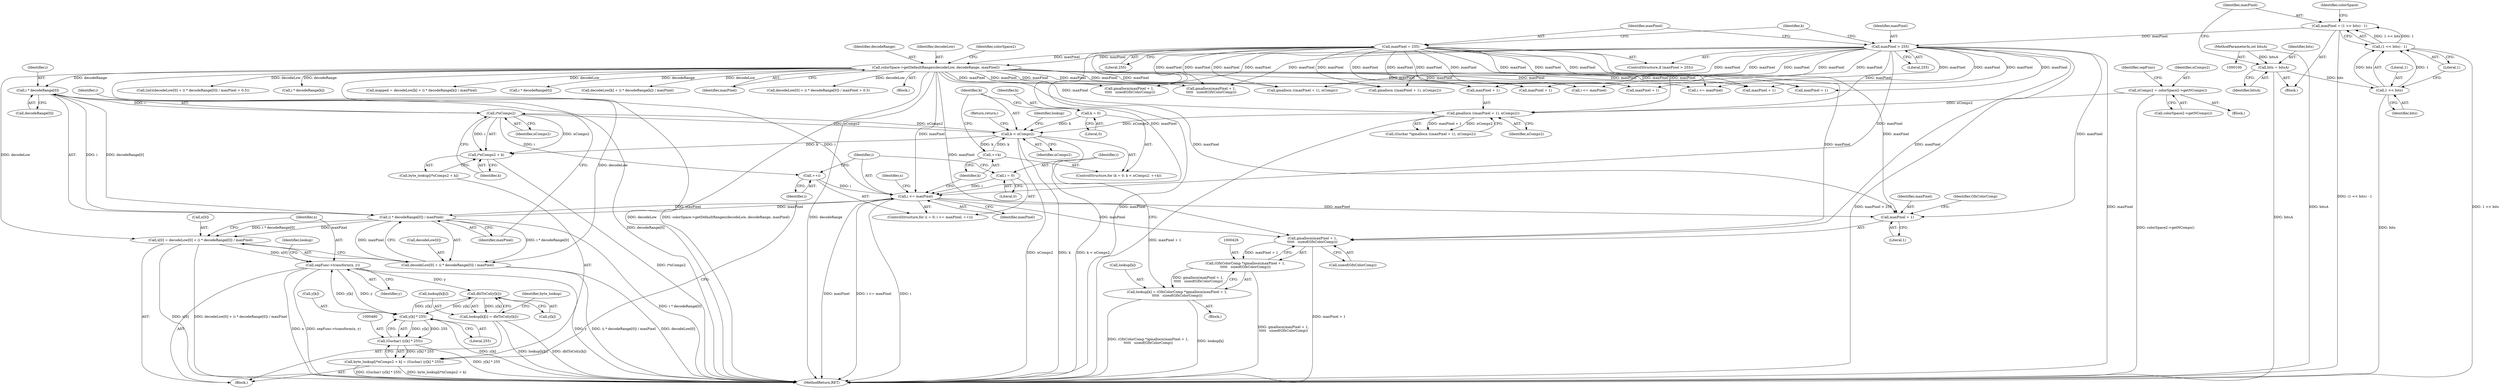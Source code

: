 digraph "0_poppler_7b2d314a61fd0e12f47c62996cb49ec0d1ba747a_4@array" {
"1000452" [label="(Call,i * decodeRange[0])"];
"1000437" [label="(Call,i <= maxPixel)"];
"1000434" [label="(Call,i = 0)"];
"1000440" [label="(Call,++i)"];
"1000475" [label="(Call,i*nComps2)"];
"1000452" [label="(Call,i * decodeRange[0])"];
"1000163" [label="(Call,colorSpace->getDefaultRanges(decodeLow, decodeRange, maxPixel))"];
"1000139" [label="(Call,maxPixel = 255)"];
"1000136" [label="(Call,maxPixel > 255)"];
"1000125" [label="(Call,maxPixel = (1 << bits) - 1)"];
"1000127" [label="(Call,(1 << bits) - 1)"];
"1000128" [label="(Call,1 << bits)"];
"1000122" [label="(Call,bits = bitsA)"];
"1000101" [label="(MethodParameterIn,int bitsA)"];
"1000415" [label="(Call,k < nComps2)"];
"1000412" [label="(Call,k = 0)"];
"1000418" [label="(Call,++k)"];
"1000406" [label="(Call,gmallocn ((maxPixel + 1), nComps2))"];
"1000396" [label="(Call,nComps2 = colorSpace2->getNComps())"];
"1000451" [label="(Call,(i * decodeRange[0]) / maxPixel)"];
"1000427" [label="(Call,gmallocn(maxPixel + 1,\n\t\t\t\t\t   sizeof(GfxColorComp)))"];
"1000425" [label="(Call,(GfxColorComp *)gmallocn(maxPixel + 1,\n\t\t\t\t\t   sizeof(GfxColorComp)))"];
"1000421" [label="(Call,lookup[k] = (GfxColorComp *)gmallocn(maxPixel + 1,\n\t\t\t\t\t   sizeof(GfxColorComp)))"];
"1000428" [label="(Call,maxPixel + 1)"];
"1000474" [label="(Call,i*nComps2 + k)"];
"1000443" [label="(Call,x[0] = decodeLow[0] + (i * decodeRange[0]) / maxPixel)"];
"1000458" [label="(Call,sepFunc->transform(x, y))"];
"1000467" [label="(Call,dblToCol(y[k]))"];
"1000461" [label="(Call,lookup[k][i] = dblToCol(y[k]))"];
"1000481" [label="(Call,y[k] * 255)"];
"1000479" [label="(Call,(Guchar) (y[k] * 255))"];
"1000471" [label="(Call,byte_lookup[i*nComps2 + k] = (Guchar) (y[k] * 255))"];
"1000447" [label="(Call,decodeLow[0] + (i * decodeRange[0]) / maxPixel)"];
"1000482" [label="(Call,y[k])"];
"1000435" [label="(Identifier,i)"];
"1000452" [label="(Call,i * decodeRange[0])"];
"1000101" [label="(MethodParameterIn,int bitsA)"];
"1000432" [label="(Identifier,GfxColorComp)"];
"1000481" [label="(Call,y[k] * 255)"];
"1000442" [label="(Block,)"];
"1000133" [label="(Identifier,colorSpace)"];
"1000404" [label="(Call,(Guchar *)gmallocn ((maxPixel + 1), nComps2))"];
"1000433" [label="(ControlStructure,for (i = 0; i <= maxPixel; ++i))"];
"1000413" [label="(Identifier,k)"];
"1000137" [label="(Identifier,maxPixel)"];
"1000129" [label="(Literal,1)"];
"1000123" [label="(Identifier,bits)"];
"1000410" [label="(Identifier,nComps2)"];
"1000472" [label="(Call,byte_lookup[i*nComps2 + k])"];
"1000127" [label="(Call,(1 << bits) - 1)"];
"1000422" [label="(Call,lookup[k])"];
"1000478" [label="(Identifier,k)"];
"1000124" [label="(Identifier,bitsA)"];
"1000583" [label="(Return,return;)"];
"1000271" [label="(Call,gmallocn ((maxPixel + 1), nComps2))"];
"1000292" [label="(Call,gmallocn(maxPixel + 1,\n \t\t\t\t\t   sizeof(GfxColorComp)))"];
"1000445" [label="(Identifier,x)"];
"1000310" [label="(Call,(int)(decodeLow[0] + (i * decodeRange[0]) / maxPixel + 0.5))"];
"1000536" [label="(Call,i * decodeRange[k])"];
"1000474" [label="(Call,i*nComps2 + k)"];
"1000144" [label="(Identifier,k)"];
"1000529" [label="(Call,mapped = decodeLow[k] + (i * decodeRange[k]) / maxPixel)"];
"1000125" [label="(Call,maxPixel = (1 << bits) - 1)"];
"1000128" [label="(Call,1 << bits)"];
"1000451" [label="(Call,(i * decodeRange[0]) / maxPixel)"];
"1000398" [label="(Call,colorSpace2->getNComps())"];
"1000407" [label="(Call,maxPixel + 1)"];
"1000419" [label="(Identifier,k)"];
"1000434" [label="(Call,i = 0)"];
"1000479" [label="(Call,(Guchar) (y[k] * 255))"];
"1000131" [label="(Literal,1)"];
"1000476" [label="(Identifier,i)"];
"1000429" [label="(Identifier,maxPixel)"];
"1000440" [label="(Call,++i)"];
"1000459" [label="(Identifier,x)"];
"1000462" [label="(Call,lookup[k][i])"];
"1000138" [label="(Literal,255)"];
"1000406" [label="(Call,gmallocn ((maxPixel + 1), nComps2))"];
"1000473" [label="(Identifier,byte_lookup)"];
"1000302" [label="(Call,i <= maxPixel)"];
"1000438" [label="(Identifier,i)"];
"1000130" [label="(Identifier,bits)"];
"1000430" [label="(Literal,1)"];
"1000475" [label="(Call,i*nComps2)"];
"1000141" [label="(Literal,255)"];
"1000460" [label="(Identifier,y)"];
"1000140" [label="(Identifier,maxPixel)"];
"1000441" [label="(Identifier,i)"];
"1000397" [label="(Identifier,nComps2)"];
"1000139" [label="(Call,maxPixel = 255)"];
"1000122" [label="(Call,bits = bitsA)"];
"1000414" [label="(Literal,0)"];
"1000318" [label="(Call,i * decodeRange[0])"];
"1000126" [label="(Identifier,maxPixel)"];
"1000493" [label="(Call,maxPixel + 1)"];
"1000457" [label="(Identifier,maxPixel)"];
"1000444" [label="(Call,x[0])"];
"1000458" [label="(Call,sepFunc->transform(x, y))"];
"1000418" [label="(Call,++k)"];
"1000400" [label="(Identifier,sepFunc)"];
"1000411" [label="(ControlStructure,for (k = 0; k < nComps2; ++k))"];
"1000454" [label="(Call,decodeRange[0])"];
"1000453" [label="(Identifier,i)"];
"1000523" [label="(Call,i <= maxPixel)"];
"1000492" [label="(Call,gmallocn ((maxPixel + 1), nComps))"];
"1000412" [label="(Call,k = 0)"];
"1000417" [label="(Identifier,nComps2)"];
"1000423" [label="(Identifier,lookup)"];
"1000420" [label="(Block,)"];
"1000431" [label="(Call,sizeof(GfxColorComp))"];
"1000135" [label="(ControlStructure,if (maxPixel > 255))"];
"1000272" [label="(Call,maxPixel + 1)"];
"1000165" [label="(Identifier,decodeRange)"];
"1000531" [label="(Call,decodeLow[k] + (i * decodeRange[k]) / maxPixel)"];
"1000428" [label="(Call,maxPixel + 1)"];
"1000164" [label="(Identifier,decodeLow)"];
"1000593" [label="(MethodReturn,RET)"];
"1000436" [label="(Literal,0)"];
"1000513" [label="(Call,gmallocn(maxPixel + 1,\n\t\t\t\t\t   sizeof(GfxColorComp)))"];
"1000415" [label="(Call,k < nComps2)"];
"1000437" [label="(Call,i <= maxPixel)"];
"1000166" [label="(Identifier,maxPixel)"];
"1000293" [label="(Call,maxPixel + 1)"];
"1000485" [label="(Literal,255)"];
"1000448" [label="(Call,decodeLow[0])"];
"1000387" [label="(Block,)"];
"1000464" [label="(Identifier,lookup)"];
"1000471" [label="(Call,byte_lookup[i*nComps2 + k] = (Guchar) (y[k] * 255))"];
"1000514" [label="(Call,maxPixel + 1)"];
"1000461" [label="(Call,lookup[k][i] = dblToCol(y[k]))"];
"1000427" [label="(Call,gmallocn(maxPixel + 1,\n\t\t\t\t\t   sizeof(GfxColorComp)))"];
"1000468" [label="(Call,y[k])"];
"1000425" [label="(Call,(GfxColorComp *)gmallocn(maxPixel + 1,\n\t\t\t\t\t   sizeof(GfxColorComp)))"];
"1000447" [label="(Call,decodeLow[0] + (i * decodeRange[0]) / maxPixel)"];
"1000136" [label="(Call,maxPixel > 255)"];
"1000236" [label="(Identifier,colorSpace2)"];
"1000477" [label="(Identifier,nComps2)"];
"1000396" [label="(Call,nComps2 = colorSpace2->getNComps())"];
"1000312" [label="(Call,decodeLow[0] + (i * decodeRange[0]) / maxPixel + 0.5)"];
"1000467" [label="(Call,dblToCol(y[k]))"];
"1000416" [label="(Identifier,k)"];
"1000104" [label="(Block,)"];
"1000439" [label="(Identifier,maxPixel)"];
"1000421" [label="(Call,lookup[k] = (GfxColorComp *)gmallocn(maxPixel + 1,\n\t\t\t\t\t   sizeof(GfxColorComp)))"];
"1000159" [label="(Block,)"];
"1000443" [label="(Call,x[0] = decodeLow[0] + (i * decodeRange[0]) / maxPixel)"];
"1000163" [label="(Call,colorSpace->getDefaultRanges(decodeLow, decodeRange, maxPixel))"];
"1000452" -> "1000451"  [label="AST: "];
"1000452" -> "1000454"  [label="CFG: "];
"1000453" -> "1000452"  [label="AST: "];
"1000454" -> "1000452"  [label="AST: "];
"1000457" -> "1000452"  [label="CFG: "];
"1000452" -> "1000593"  [label="DDG: decodeRange[0]"];
"1000452" -> "1000451"  [label="DDG: i"];
"1000452" -> "1000451"  [label="DDG: decodeRange[0]"];
"1000437" -> "1000452"  [label="DDG: i"];
"1000163" -> "1000452"  [label="DDG: decodeRange"];
"1000452" -> "1000475"  [label="DDG: i"];
"1000437" -> "1000433"  [label="AST: "];
"1000437" -> "1000439"  [label="CFG: "];
"1000438" -> "1000437"  [label="AST: "];
"1000439" -> "1000437"  [label="AST: "];
"1000445" -> "1000437"  [label="CFG: "];
"1000419" -> "1000437"  [label="CFG: "];
"1000437" -> "1000593"  [label="DDG: i <= maxPixel"];
"1000437" -> "1000593"  [label="DDG: i"];
"1000437" -> "1000593"  [label="DDG: maxPixel"];
"1000437" -> "1000427"  [label="DDG: maxPixel"];
"1000437" -> "1000428"  [label="DDG: maxPixel"];
"1000434" -> "1000437"  [label="DDG: i"];
"1000440" -> "1000437"  [label="DDG: i"];
"1000451" -> "1000437"  [label="DDG: maxPixel"];
"1000136" -> "1000437"  [label="DDG: maxPixel"];
"1000163" -> "1000437"  [label="DDG: maxPixel"];
"1000139" -> "1000437"  [label="DDG: maxPixel"];
"1000437" -> "1000451"  [label="DDG: maxPixel"];
"1000434" -> "1000433"  [label="AST: "];
"1000434" -> "1000436"  [label="CFG: "];
"1000435" -> "1000434"  [label="AST: "];
"1000436" -> "1000434"  [label="AST: "];
"1000438" -> "1000434"  [label="CFG: "];
"1000440" -> "1000433"  [label="AST: "];
"1000440" -> "1000441"  [label="CFG: "];
"1000441" -> "1000440"  [label="AST: "];
"1000438" -> "1000440"  [label="CFG: "];
"1000475" -> "1000440"  [label="DDG: i"];
"1000475" -> "1000474"  [label="AST: "];
"1000475" -> "1000477"  [label="CFG: "];
"1000476" -> "1000475"  [label="AST: "];
"1000477" -> "1000475"  [label="AST: "];
"1000478" -> "1000475"  [label="CFG: "];
"1000475" -> "1000415"  [label="DDG: nComps2"];
"1000475" -> "1000474"  [label="DDG: i"];
"1000475" -> "1000474"  [label="DDG: nComps2"];
"1000415" -> "1000475"  [label="DDG: nComps2"];
"1000163" -> "1000159"  [label="AST: "];
"1000163" -> "1000166"  [label="CFG: "];
"1000164" -> "1000163"  [label="AST: "];
"1000165" -> "1000163"  [label="AST: "];
"1000166" -> "1000163"  [label="AST: "];
"1000236" -> "1000163"  [label="CFG: "];
"1000163" -> "1000593"  [label="DDG: decodeLow"];
"1000163" -> "1000593"  [label="DDG: colorSpace->getDefaultRanges(decodeLow, decodeRange, maxPixel)"];
"1000163" -> "1000593"  [label="DDG: decodeRange"];
"1000139" -> "1000163"  [label="DDG: maxPixel"];
"1000136" -> "1000163"  [label="DDG: maxPixel"];
"1000163" -> "1000271"  [label="DDG: maxPixel"];
"1000163" -> "1000272"  [label="DDG: maxPixel"];
"1000163" -> "1000292"  [label="DDG: maxPixel"];
"1000163" -> "1000293"  [label="DDG: maxPixel"];
"1000163" -> "1000302"  [label="DDG: maxPixel"];
"1000163" -> "1000310"  [label="DDG: decodeLow"];
"1000163" -> "1000312"  [label="DDG: decodeLow"];
"1000163" -> "1000318"  [label="DDG: decodeRange"];
"1000163" -> "1000406"  [label="DDG: maxPixel"];
"1000163" -> "1000407"  [label="DDG: maxPixel"];
"1000163" -> "1000427"  [label="DDG: maxPixel"];
"1000163" -> "1000428"  [label="DDG: maxPixel"];
"1000163" -> "1000443"  [label="DDG: decodeLow"];
"1000163" -> "1000447"  [label="DDG: decodeLow"];
"1000163" -> "1000492"  [label="DDG: maxPixel"];
"1000163" -> "1000493"  [label="DDG: maxPixel"];
"1000163" -> "1000513"  [label="DDG: maxPixel"];
"1000163" -> "1000514"  [label="DDG: maxPixel"];
"1000163" -> "1000523"  [label="DDG: maxPixel"];
"1000163" -> "1000529"  [label="DDG: decodeLow"];
"1000163" -> "1000531"  [label="DDG: decodeLow"];
"1000163" -> "1000536"  [label="DDG: decodeRange"];
"1000139" -> "1000135"  [label="AST: "];
"1000139" -> "1000141"  [label="CFG: "];
"1000140" -> "1000139"  [label="AST: "];
"1000141" -> "1000139"  [label="AST: "];
"1000144" -> "1000139"  [label="CFG: "];
"1000139" -> "1000593"  [label="DDG: maxPixel"];
"1000139" -> "1000271"  [label="DDG: maxPixel"];
"1000139" -> "1000272"  [label="DDG: maxPixel"];
"1000139" -> "1000292"  [label="DDG: maxPixel"];
"1000139" -> "1000293"  [label="DDG: maxPixel"];
"1000139" -> "1000302"  [label="DDG: maxPixel"];
"1000139" -> "1000406"  [label="DDG: maxPixel"];
"1000139" -> "1000407"  [label="DDG: maxPixel"];
"1000139" -> "1000427"  [label="DDG: maxPixel"];
"1000139" -> "1000428"  [label="DDG: maxPixel"];
"1000139" -> "1000492"  [label="DDG: maxPixel"];
"1000139" -> "1000493"  [label="DDG: maxPixel"];
"1000139" -> "1000513"  [label="DDG: maxPixel"];
"1000139" -> "1000514"  [label="DDG: maxPixel"];
"1000139" -> "1000523"  [label="DDG: maxPixel"];
"1000136" -> "1000135"  [label="AST: "];
"1000136" -> "1000138"  [label="CFG: "];
"1000137" -> "1000136"  [label="AST: "];
"1000138" -> "1000136"  [label="AST: "];
"1000140" -> "1000136"  [label="CFG: "];
"1000144" -> "1000136"  [label="CFG: "];
"1000136" -> "1000593"  [label="DDG: maxPixel > 255"];
"1000136" -> "1000593"  [label="DDG: maxPixel"];
"1000125" -> "1000136"  [label="DDG: maxPixel"];
"1000136" -> "1000271"  [label="DDG: maxPixel"];
"1000136" -> "1000272"  [label="DDG: maxPixel"];
"1000136" -> "1000292"  [label="DDG: maxPixel"];
"1000136" -> "1000293"  [label="DDG: maxPixel"];
"1000136" -> "1000302"  [label="DDG: maxPixel"];
"1000136" -> "1000406"  [label="DDG: maxPixel"];
"1000136" -> "1000407"  [label="DDG: maxPixel"];
"1000136" -> "1000427"  [label="DDG: maxPixel"];
"1000136" -> "1000428"  [label="DDG: maxPixel"];
"1000136" -> "1000492"  [label="DDG: maxPixel"];
"1000136" -> "1000493"  [label="DDG: maxPixel"];
"1000136" -> "1000513"  [label="DDG: maxPixel"];
"1000136" -> "1000514"  [label="DDG: maxPixel"];
"1000136" -> "1000523"  [label="DDG: maxPixel"];
"1000125" -> "1000104"  [label="AST: "];
"1000125" -> "1000127"  [label="CFG: "];
"1000126" -> "1000125"  [label="AST: "];
"1000127" -> "1000125"  [label="AST: "];
"1000133" -> "1000125"  [label="CFG: "];
"1000125" -> "1000593"  [label="DDG: (1 << bits) - 1"];
"1000127" -> "1000125"  [label="DDG: 1 << bits"];
"1000127" -> "1000125"  [label="DDG: 1"];
"1000127" -> "1000131"  [label="CFG: "];
"1000128" -> "1000127"  [label="AST: "];
"1000131" -> "1000127"  [label="AST: "];
"1000127" -> "1000593"  [label="DDG: 1 << bits"];
"1000128" -> "1000127"  [label="DDG: 1"];
"1000128" -> "1000127"  [label="DDG: bits"];
"1000128" -> "1000130"  [label="CFG: "];
"1000129" -> "1000128"  [label="AST: "];
"1000130" -> "1000128"  [label="AST: "];
"1000131" -> "1000128"  [label="CFG: "];
"1000128" -> "1000593"  [label="DDG: bits"];
"1000122" -> "1000128"  [label="DDG: bits"];
"1000122" -> "1000104"  [label="AST: "];
"1000122" -> "1000124"  [label="CFG: "];
"1000123" -> "1000122"  [label="AST: "];
"1000124" -> "1000122"  [label="AST: "];
"1000126" -> "1000122"  [label="CFG: "];
"1000122" -> "1000593"  [label="DDG: bitsA"];
"1000101" -> "1000122"  [label="DDG: bitsA"];
"1000101" -> "1000100"  [label="AST: "];
"1000101" -> "1000593"  [label="DDG: bitsA"];
"1000415" -> "1000411"  [label="AST: "];
"1000415" -> "1000417"  [label="CFG: "];
"1000416" -> "1000415"  [label="AST: "];
"1000417" -> "1000415"  [label="AST: "];
"1000423" -> "1000415"  [label="CFG: "];
"1000583" -> "1000415"  [label="CFG: "];
"1000415" -> "1000593"  [label="DDG: k"];
"1000415" -> "1000593"  [label="DDG: k < nComps2"];
"1000415" -> "1000593"  [label="DDG: nComps2"];
"1000412" -> "1000415"  [label="DDG: k"];
"1000418" -> "1000415"  [label="DDG: k"];
"1000406" -> "1000415"  [label="DDG: nComps2"];
"1000415" -> "1000418"  [label="DDG: k"];
"1000415" -> "1000474"  [label="DDG: k"];
"1000412" -> "1000411"  [label="AST: "];
"1000412" -> "1000414"  [label="CFG: "];
"1000413" -> "1000412"  [label="AST: "];
"1000414" -> "1000412"  [label="AST: "];
"1000416" -> "1000412"  [label="CFG: "];
"1000418" -> "1000411"  [label="AST: "];
"1000418" -> "1000419"  [label="CFG: "];
"1000419" -> "1000418"  [label="AST: "];
"1000416" -> "1000418"  [label="CFG: "];
"1000406" -> "1000404"  [label="AST: "];
"1000406" -> "1000410"  [label="CFG: "];
"1000407" -> "1000406"  [label="AST: "];
"1000410" -> "1000406"  [label="AST: "];
"1000404" -> "1000406"  [label="CFG: "];
"1000406" -> "1000593"  [label="DDG: maxPixel + 1"];
"1000406" -> "1000404"  [label="DDG: maxPixel + 1"];
"1000406" -> "1000404"  [label="DDG: nComps2"];
"1000396" -> "1000406"  [label="DDG: nComps2"];
"1000396" -> "1000387"  [label="AST: "];
"1000396" -> "1000398"  [label="CFG: "];
"1000397" -> "1000396"  [label="AST: "];
"1000398" -> "1000396"  [label="AST: "];
"1000400" -> "1000396"  [label="CFG: "];
"1000396" -> "1000593"  [label="DDG: colorSpace2->getNComps()"];
"1000451" -> "1000447"  [label="AST: "];
"1000451" -> "1000457"  [label="CFG: "];
"1000457" -> "1000451"  [label="AST: "];
"1000447" -> "1000451"  [label="CFG: "];
"1000451" -> "1000593"  [label="DDG: i * decodeRange[0]"];
"1000451" -> "1000443"  [label="DDG: i * decodeRange[0]"];
"1000451" -> "1000443"  [label="DDG: maxPixel"];
"1000451" -> "1000447"  [label="DDG: i * decodeRange[0]"];
"1000451" -> "1000447"  [label="DDG: maxPixel"];
"1000427" -> "1000425"  [label="AST: "];
"1000427" -> "1000431"  [label="CFG: "];
"1000428" -> "1000427"  [label="AST: "];
"1000431" -> "1000427"  [label="AST: "];
"1000425" -> "1000427"  [label="CFG: "];
"1000427" -> "1000593"  [label="DDG: maxPixel + 1"];
"1000427" -> "1000425"  [label="DDG: maxPixel + 1"];
"1000425" -> "1000421"  [label="AST: "];
"1000426" -> "1000425"  [label="AST: "];
"1000421" -> "1000425"  [label="CFG: "];
"1000425" -> "1000593"  [label="DDG: gmallocn(maxPixel + 1,\n\t\t\t\t\t   sizeof(GfxColorComp))"];
"1000425" -> "1000421"  [label="DDG: gmallocn(maxPixel + 1,\n\t\t\t\t\t   sizeof(GfxColorComp))"];
"1000421" -> "1000420"  [label="AST: "];
"1000422" -> "1000421"  [label="AST: "];
"1000435" -> "1000421"  [label="CFG: "];
"1000421" -> "1000593"  [label="DDG: lookup[k]"];
"1000421" -> "1000593"  [label="DDG: (GfxColorComp *)gmallocn(maxPixel + 1,\n\t\t\t\t\t   sizeof(GfxColorComp))"];
"1000428" -> "1000430"  [label="CFG: "];
"1000429" -> "1000428"  [label="AST: "];
"1000430" -> "1000428"  [label="AST: "];
"1000432" -> "1000428"  [label="CFG: "];
"1000474" -> "1000472"  [label="AST: "];
"1000474" -> "1000478"  [label="CFG: "];
"1000478" -> "1000474"  [label="AST: "];
"1000472" -> "1000474"  [label="CFG: "];
"1000474" -> "1000593"  [label="DDG: i*nComps2"];
"1000443" -> "1000442"  [label="AST: "];
"1000443" -> "1000447"  [label="CFG: "];
"1000444" -> "1000443"  [label="AST: "];
"1000447" -> "1000443"  [label="AST: "];
"1000459" -> "1000443"  [label="CFG: "];
"1000443" -> "1000593"  [label="DDG: decodeLow[0] + (i * decodeRange[0]) / maxPixel"];
"1000443" -> "1000593"  [label="DDG: x[0]"];
"1000443" -> "1000458"  [label="DDG: x[0]"];
"1000458" -> "1000442"  [label="AST: "];
"1000458" -> "1000460"  [label="CFG: "];
"1000459" -> "1000458"  [label="AST: "];
"1000460" -> "1000458"  [label="AST: "];
"1000464" -> "1000458"  [label="CFG: "];
"1000458" -> "1000593"  [label="DDG: y"];
"1000458" -> "1000593"  [label="DDG: x"];
"1000458" -> "1000593"  [label="DDG: sepFunc->transform(x, y)"];
"1000481" -> "1000458"  [label="DDG: y[k]"];
"1000458" -> "1000467"  [label="DDG: y"];
"1000458" -> "1000481"  [label="DDG: y"];
"1000467" -> "1000461"  [label="AST: "];
"1000467" -> "1000468"  [label="CFG: "];
"1000468" -> "1000467"  [label="AST: "];
"1000461" -> "1000467"  [label="CFG: "];
"1000467" -> "1000461"  [label="DDG: y[k]"];
"1000481" -> "1000467"  [label="DDG: y[k]"];
"1000467" -> "1000481"  [label="DDG: y[k]"];
"1000461" -> "1000442"  [label="AST: "];
"1000462" -> "1000461"  [label="AST: "];
"1000473" -> "1000461"  [label="CFG: "];
"1000461" -> "1000593"  [label="DDG: dblToCol(y[k])"];
"1000461" -> "1000593"  [label="DDG: lookup[k][i]"];
"1000481" -> "1000479"  [label="AST: "];
"1000481" -> "1000485"  [label="CFG: "];
"1000482" -> "1000481"  [label="AST: "];
"1000485" -> "1000481"  [label="AST: "];
"1000479" -> "1000481"  [label="CFG: "];
"1000481" -> "1000593"  [label="DDG: y[k]"];
"1000481" -> "1000479"  [label="DDG: y[k]"];
"1000481" -> "1000479"  [label="DDG: 255"];
"1000479" -> "1000471"  [label="AST: "];
"1000480" -> "1000479"  [label="AST: "];
"1000471" -> "1000479"  [label="CFG: "];
"1000479" -> "1000593"  [label="DDG: y[k] * 255"];
"1000479" -> "1000471"  [label="DDG: y[k] * 255"];
"1000471" -> "1000442"  [label="AST: "];
"1000472" -> "1000471"  [label="AST: "];
"1000441" -> "1000471"  [label="CFG: "];
"1000471" -> "1000593"  [label="DDG: byte_lookup[i*nComps2 + k]"];
"1000471" -> "1000593"  [label="DDG: (Guchar) (y[k] * 255)"];
"1000448" -> "1000447"  [label="AST: "];
"1000447" -> "1000593"  [label="DDG: (i * decodeRange[0]) / maxPixel"];
"1000447" -> "1000593"  [label="DDG: decodeLow[0]"];
}
